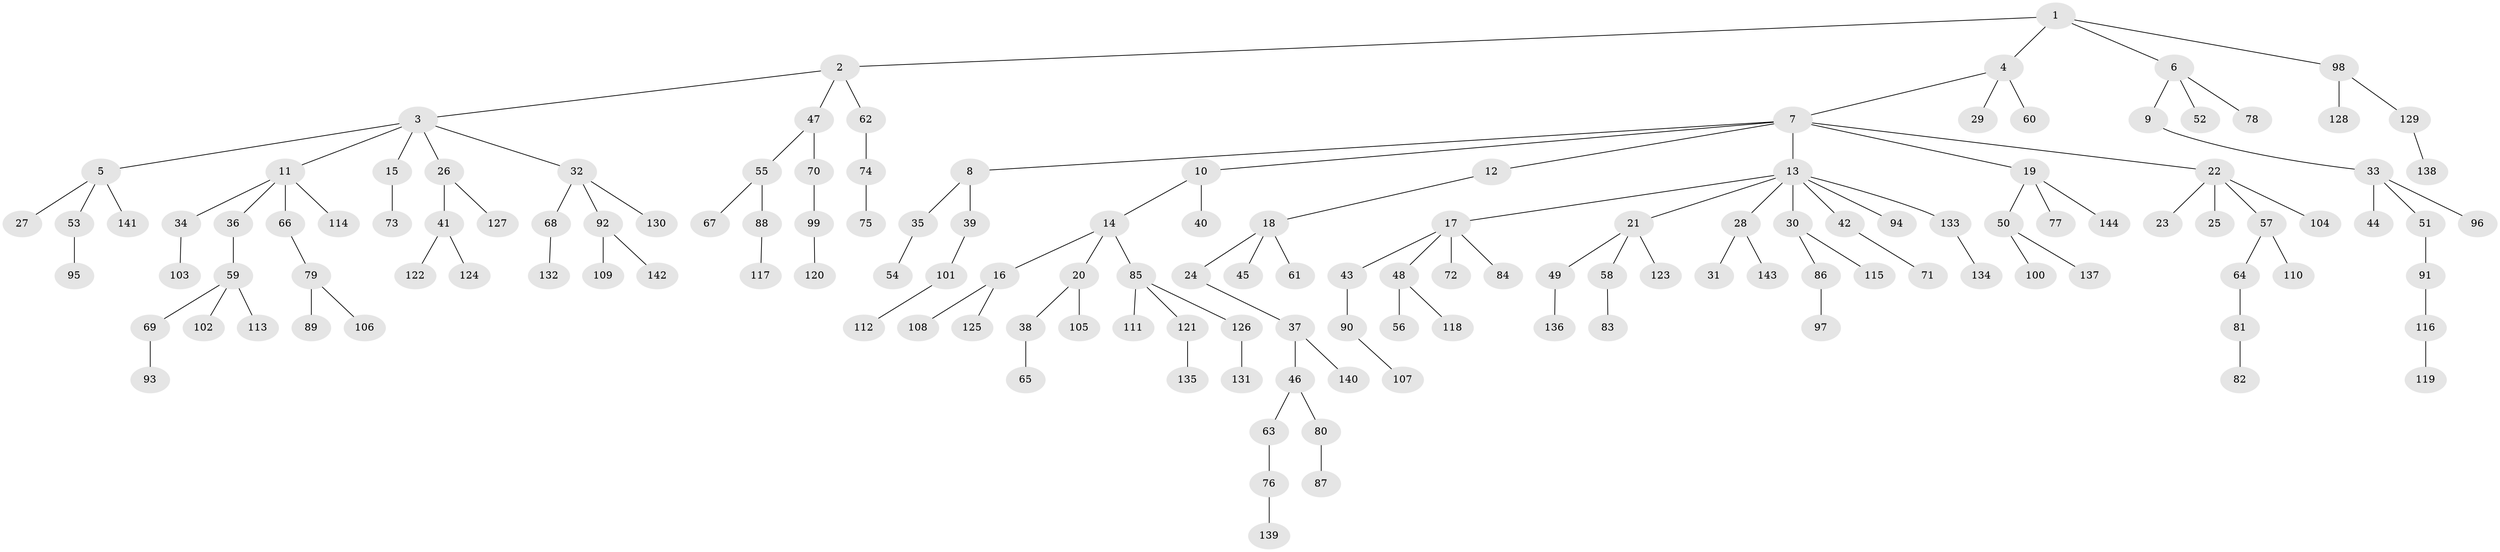 // coarse degree distribution, {6: 0.010638297872340425, 7: 0.010638297872340425, 3: 0.0851063829787234, 4: 0.07446808510638298, 9: 0.010638297872340425, 2: 0.22340425531914893, 5: 0.02127659574468085, 8: 0.010638297872340425, 1: 0.5531914893617021}
// Generated by graph-tools (version 1.1) at 2025/24/03/03/25 07:24:05]
// undirected, 144 vertices, 143 edges
graph export_dot {
graph [start="1"]
  node [color=gray90,style=filled];
  1;
  2;
  3;
  4;
  5;
  6;
  7;
  8;
  9;
  10;
  11;
  12;
  13;
  14;
  15;
  16;
  17;
  18;
  19;
  20;
  21;
  22;
  23;
  24;
  25;
  26;
  27;
  28;
  29;
  30;
  31;
  32;
  33;
  34;
  35;
  36;
  37;
  38;
  39;
  40;
  41;
  42;
  43;
  44;
  45;
  46;
  47;
  48;
  49;
  50;
  51;
  52;
  53;
  54;
  55;
  56;
  57;
  58;
  59;
  60;
  61;
  62;
  63;
  64;
  65;
  66;
  67;
  68;
  69;
  70;
  71;
  72;
  73;
  74;
  75;
  76;
  77;
  78;
  79;
  80;
  81;
  82;
  83;
  84;
  85;
  86;
  87;
  88;
  89;
  90;
  91;
  92;
  93;
  94;
  95;
  96;
  97;
  98;
  99;
  100;
  101;
  102;
  103;
  104;
  105;
  106;
  107;
  108;
  109;
  110;
  111;
  112;
  113;
  114;
  115;
  116;
  117;
  118;
  119;
  120;
  121;
  122;
  123;
  124;
  125;
  126;
  127;
  128;
  129;
  130;
  131;
  132;
  133;
  134;
  135;
  136;
  137;
  138;
  139;
  140;
  141;
  142;
  143;
  144;
  1 -- 2;
  1 -- 4;
  1 -- 6;
  1 -- 98;
  2 -- 3;
  2 -- 47;
  2 -- 62;
  3 -- 5;
  3 -- 11;
  3 -- 15;
  3 -- 26;
  3 -- 32;
  4 -- 7;
  4 -- 29;
  4 -- 60;
  5 -- 27;
  5 -- 53;
  5 -- 141;
  6 -- 9;
  6 -- 52;
  6 -- 78;
  7 -- 8;
  7 -- 10;
  7 -- 12;
  7 -- 13;
  7 -- 19;
  7 -- 22;
  8 -- 35;
  8 -- 39;
  9 -- 33;
  10 -- 14;
  10 -- 40;
  11 -- 34;
  11 -- 36;
  11 -- 66;
  11 -- 114;
  12 -- 18;
  13 -- 17;
  13 -- 21;
  13 -- 28;
  13 -- 30;
  13 -- 42;
  13 -- 94;
  13 -- 133;
  14 -- 16;
  14 -- 20;
  14 -- 85;
  15 -- 73;
  16 -- 108;
  16 -- 125;
  17 -- 43;
  17 -- 48;
  17 -- 72;
  17 -- 84;
  18 -- 24;
  18 -- 45;
  18 -- 61;
  19 -- 50;
  19 -- 77;
  19 -- 144;
  20 -- 38;
  20 -- 105;
  21 -- 49;
  21 -- 58;
  21 -- 123;
  22 -- 23;
  22 -- 25;
  22 -- 57;
  22 -- 104;
  24 -- 37;
  26 -- 41;
  26 -- 127;
  28 -- 31;
  28 -- 143;
  30 -- 86;
  30 -- 115;
  32 -- 68;
  32 -- 92;
  32 -- 130;
  33 -- 44;
  33 -- 51;
  33 -- 96;
  34 -- 103;
  35 -- 54;
  36 -- 59;
  37 -- 46;
  37 -- 140;
  38 -- 65;
  39 -- 101;
  41 -- 122;
  41 -- 124;
  42 -- 71;
  43 -- 90;
  46 -- 63;
  46 -- 80;
  47 -- 55;
  47 -- 70;
  48 -- 56;
  48 -- 118;
  49 -- 136;
  50 -- 100;
  50 -- 137;
  51 -- 91;
  53 -- 95;
  55 -- 67;
  55 -- 88;
  57 -- 64;
  57 -- 110;
  58 -- 83;
  59 -- 69;
  59 -- 102;
  59 -- 113;
  62 -- 74;
  63 -- 76;
  64 -- 81;
  66 -- 79;
  68 -- 132;
  69 -- 93;
  70 -- 99;
  74 -- 75;
  76 -- 139;
  79 -- 89;
  79 -- 106;
  80 -- 87;
  81 -- 82;
  85 -- 111;
  85 -- 121;
  85 -- 126;
  86 -- 97;
  88 -- 117;
  90 -- 107;
  91 -- 116;
  92 -- 109;
  92 -- 142;
  98 -- 128;
  98 -- 129;
  99 -- 120;
  101 -- 112;
  116 -- 119;
  121 -- 135;
  126 -- 131;
  129 -- 138;
  133 -- 134;
}
